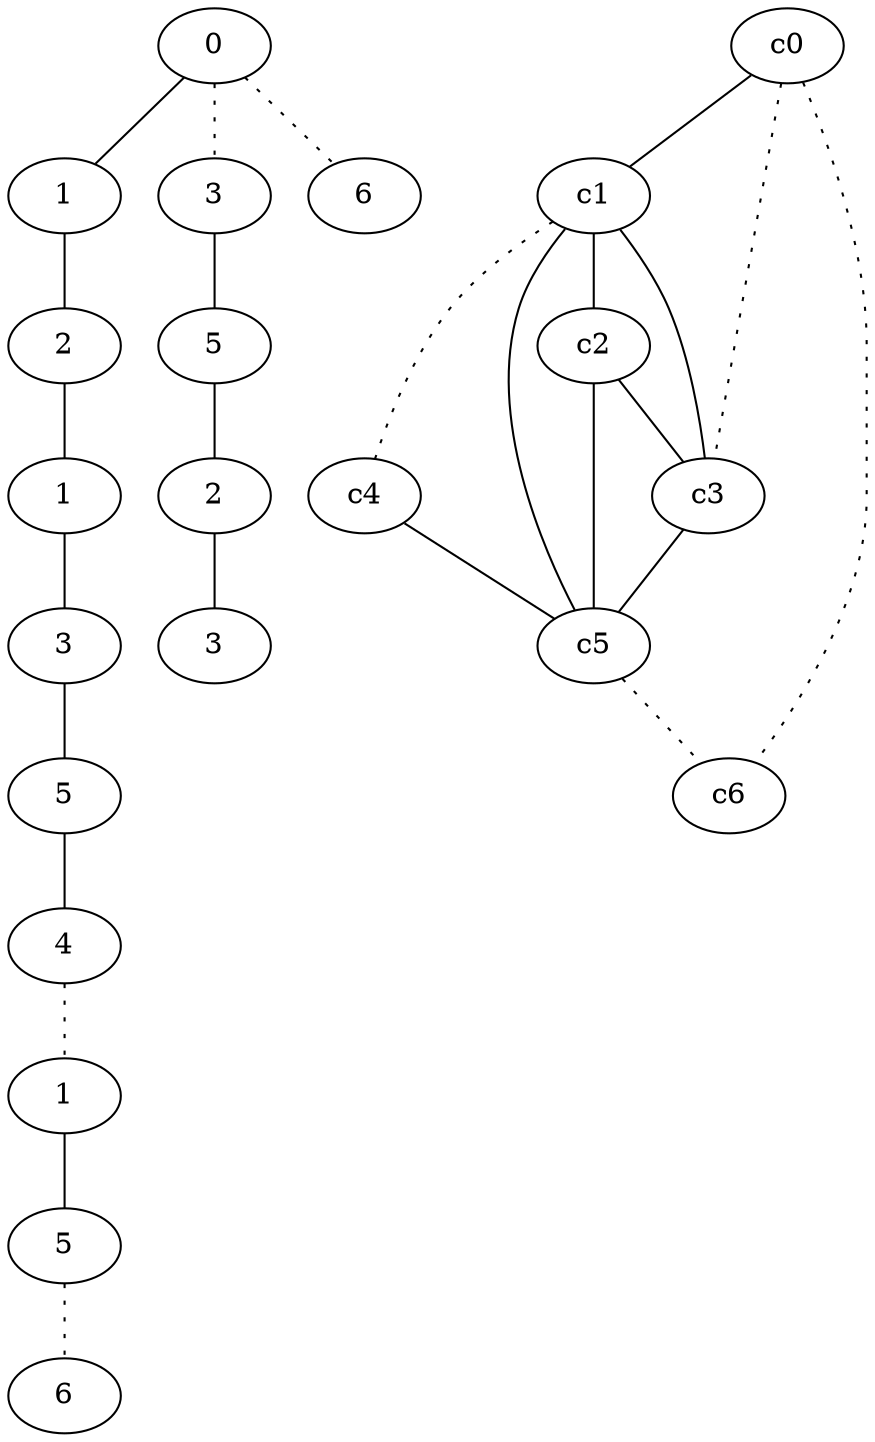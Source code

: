graph {
a0[label=0];
a1[label=1];
a2[label=2];
a3[label=1];
a4[label=3];
a5[label=5];
a6[label=4];
a7[label=1];
a8[label=5];
a9[label=6];
a10[label=3];
a11[label=5];
a12[label=2];
a13[label=3];
a14[label=6];
a0 -- a1;
a0 -- a10 [style=dotted];
a0 -- a14 [style=dotted];
a1 -- a2;
a2 -- a3;
a3 -- a4;
a4 -- a5;
a5 -- a6;
a6 -- a7 [style=dotted];
a7 -- a8;
a8 -- a9 [style=dotted];
a10 -- a11;
a11 -- a12;
a12 -- a13;
c0 -- c1;
c0 -- c3 [style=dotted];
c0 -- c6 [style=dotted];
c1 -- c2;
c1 -- c3;
c1 -- c4 [style=dotted];
c1 -- c5;
c2 -- c3;
c2 -- c5;
c3 -- c5;
c4 -- c5;
c5 -- c6 [style=dotted];
}
